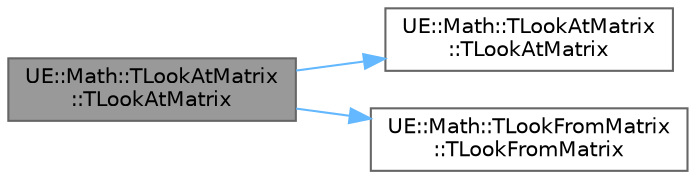digraph "UE::Math::TLookAtMatrix::TLookAtMatrix"
{
 // INTERACTIVE_SVG=YES
 // LATEX_PDF_SIZE
  bgcolor="transparent";
  edge [fontname=Helvetica,fontsize=10,labelfontname=Helvetica,labelfontsize=10];
  node [fontname=Helvetica,fontsize=10,shape=box,height=0.2,width=0.4];
  rankdir="LR";
  Node1 [id="Node000001",label="UE::Math::TLookAtMatrix\l::TLookAtMatrix",height=0.2,width=0.4,color="gray40", fillcolor="grey60", style="filled", fontcolor="black",tooltip=" "];
  Node1 -> Node2 [id="edge1_Node000001_Node000002",color="steelblue1",style="solid",tooltip=" "];
  Node2 [id="Node000002",label="UE::Math::TLookAtMatrix\l::TLookAtMatrix",height=0.2,width=0.4,color="grey40", fillcolor="white", style="filled",URL="$d3/dfa/structUE_1_1Math_1_1TLookAtMatrix.html#af8f98c9c2c05caa55c37a0d073a6d45e",tooltip="Creates a view matrix given an eye position, a position to look at, and an up vector."];
  Node1 -> Node3 [id="edge2_Node000001_Node000003",color="steelblue1",style="solid",tooltip=" "];
  Node3 [id="Node000003",label="UE::Math::TLookFromMatrix\l::TLookFromMatrix",height=0.2,width=0.4,color="grey40", fillcolor="white", style="filled",URL="$da/d01/structUE_1_1Math_1_1TLookFromMatrix.html#a6d414dcf0eddc1aef3721866e4ef6f8f",tooltip="Creates a view matrix given an eye position, a direction to look in, and an up vector."];
}
